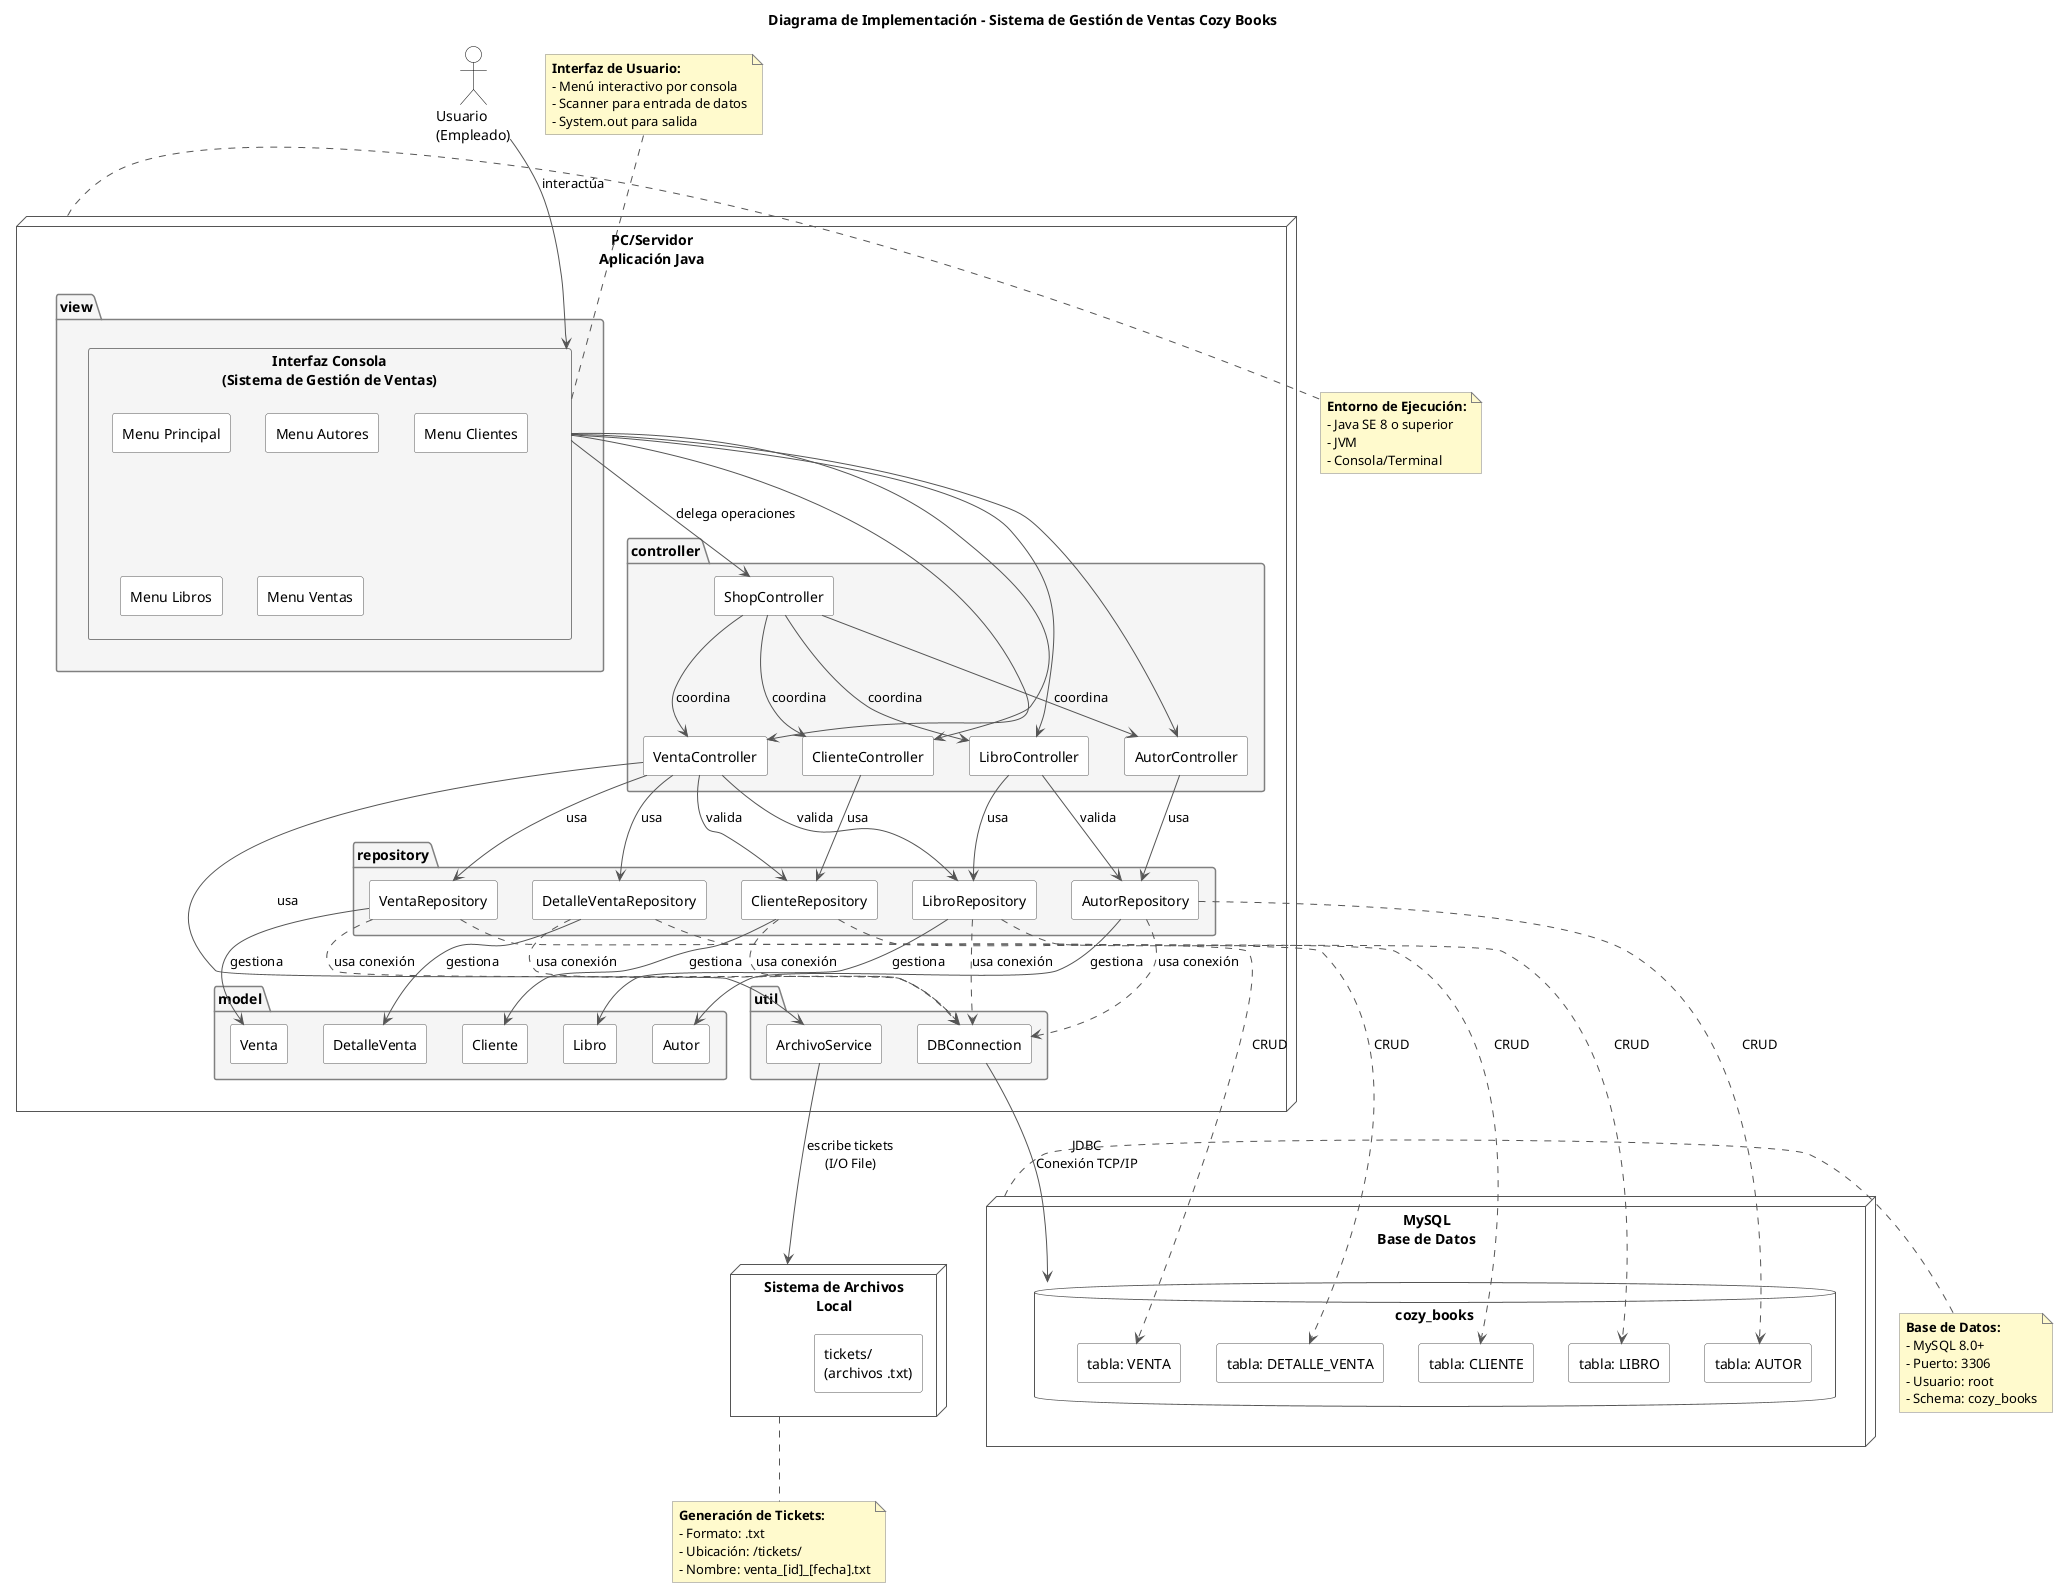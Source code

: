 @startuml
title Diagrama de Implementación - Sistema de Gestión de Ventas Cozy Books

' Estilos con fondo blanco y alto contraste
skinparam componentStyle rectangle
skinparam backgroundColor white
skinparam component {
    BackgroundColor white
    BorderColor #555555
    FontColor black
}
skinparam package {
    BackgroundColor #f5f5f5
    BorderColor #808080
    FontColor black
}
skinparam node {
    BackgroundColor white
    BorderColor #555555
    FontColor black
}
skinparam database {
    BackgroundColor white
    BorderColor #555555
    FontColor black
}
skinparam arrow {
    Color #555555
}
skinparam note {
    BackgroundColor #fffacd
    BorderColor #808080
    FontColor black
}
skinparam actor {
    BorderColor black
    BackgroundColor white
}

actor "Usuario\n(Empleado)" as Usuario

node "PC/Servidor\nAplicación Java" as PC {
    
    package "view" {
        component "Interfaz Consola\n(Sistema de Gestión de Ventas)" as View {
            [Menu Principal]
            [Menu Autores]
            [Menu Clientes]
            [Menu Libros]
            [Menu Ventas]
        }
    }
    
    package "controller" {
        [ShopController] as ShopCtrl
        [AutorController] as AutorCtrl
        [ClienteController] as ClienteCtrl
        [LibroController] as LibroCtrl
        [VentaController] as VentaCtrl
    }
    
    package "repository" {
        [AutorRepository] as AutorRepo
        [ClienteRepository] as ClienteRepo
        [LibroRepository] as LibroRepo
        [VentaRepository] as VentaRepo
        [DetalleVentaRepository] as DetalleRepo
    }
    
    package "model" {
        [Autor]
        [Cliente]
        [Libro]
        [Venta]
        [DetalleVenta]
    }
    
    package "util" {
        [DBConnection] as DBConn
        [ArchivoService] as Archivo
    }
}

node "MySQL\nBase de Datos" as MySQL {
    database "cozy_books" as DB {
        [tabla: AUTOR]
        [tabla: CLIENTE]
        [tabla: LIBRO]
        [tabla: VENTA]
        [tabla: DETALLE_VENTA]
    }
}

node "Sistema de Archivos\nLocal" as FileSystem {
    [tickets/\n(archivos .txt)]
}

' ============================================
' RELACIONES VIEW - CONTROLLER
' ============================================

Usuario --> View : "interactúa"

View --> ShopCtrl : "delega operaciones"
View --> AutorCtrl
View --> ClienteCtrl
View --> LibroCtrl
View --> VentaCtrl

' ============================================
' RELACIONES CONTROLLER - CONTROLLER
' ============================================

ShopCtrl --> AutorCtrl : "coordina"
ShopCtrl --> ClienteCtrl : "coordina"
ShopCtrl --> LibroCtrl : "coordina"
ShopCtrl --> VentaCtrl : "coordina"

' ============================================
' RELACIONES CONTROLLER - REPOSITORY
' ============================================

AutorCtrl --> AutorRepo : "usa"
ClienteCtrl --> ClienteRepo : "usa"
LibroCtrl --> LibroRepo : "usa"
LibroCtrl --> AutorRepo : "valida"
VentaCtrl --> VentaRepo : "usa"
VentaCtrl --> DetalleRepo : "usa"
VentaCtrl --> ClienteRepo : "valida"
VentaCtrl --> LibroRepo : "valida"

' ============================================
' RELACIONES REPOSITORY - MODEL
' ============================================

AutorRepo --> Autor : "gestiona"
ClienteRepo --> Cliente : "gestiona"
LibroRepo --> Libro : "gestiona"
VentaRepo --> Venta : "gestiona"
DetalleRepo --> DetalleVenta : "gestiona"

' ============================================
' RELACIONES REPOSITORY - DATABASE
' ============================================

AutorRepo ..> DBConn : "usa conexión"
ClienteRepo ..> DBConn : "usa conexión"
LibroRepo ..> DBConn : "usa conexión"
VentaRepo ..> DBConn : "usa conexión"
DetalleRepo ..> DBConn : "usa conexión"

DBConn --> DB : "JDBC\nConexión TCP/IP"

AutorRepo ..> [tabla: AUTOR] : "CRUD"
ClienteRepo ..> [tabla: CLIENTE] : "CRUD"
LibroRepo ..> [tabla: LIBRO] : "CRUD"
VentaRepo ..> [tabla: VENTA] : "CRUD"
DetalleRepo ..> [tabla: DETALLE_VENTA] : "CRUD"

' ============================================
' RELACIONES CON SISTEMA DE ARCHIVOS
' ============================================

VentaCtrl --> Archivo : "usa"
Archivo --> FileSystem : "escribe tickets\n(I/O File)"

' ============================================
' NOTAS EXPLICATIVAS
' ============================================

note right of PC
  **Entorno de Ejecución:**
  - Java SE 8 o superior
  - JVM
  - Consola/Terminal
end note

note right of MySQL
  **Base de Datos:**
  - MySQL 8.0+
  - Puerto: 3306
  - Usuario: root
  - Schema: cozy_books
end note

note bottom of FileSystem
  **Generación de Tickets:**
  - Formato: .txt
  - Ubicación: /tickets/
  - Nombre: venta_[id]_[fecha].txt
end note

note top of View
  **Interfaz de Usuario:**
  - Menú interactivo por consola
  - Scanner para entrada de datos
  - System.out para salida
end note

@enduml


